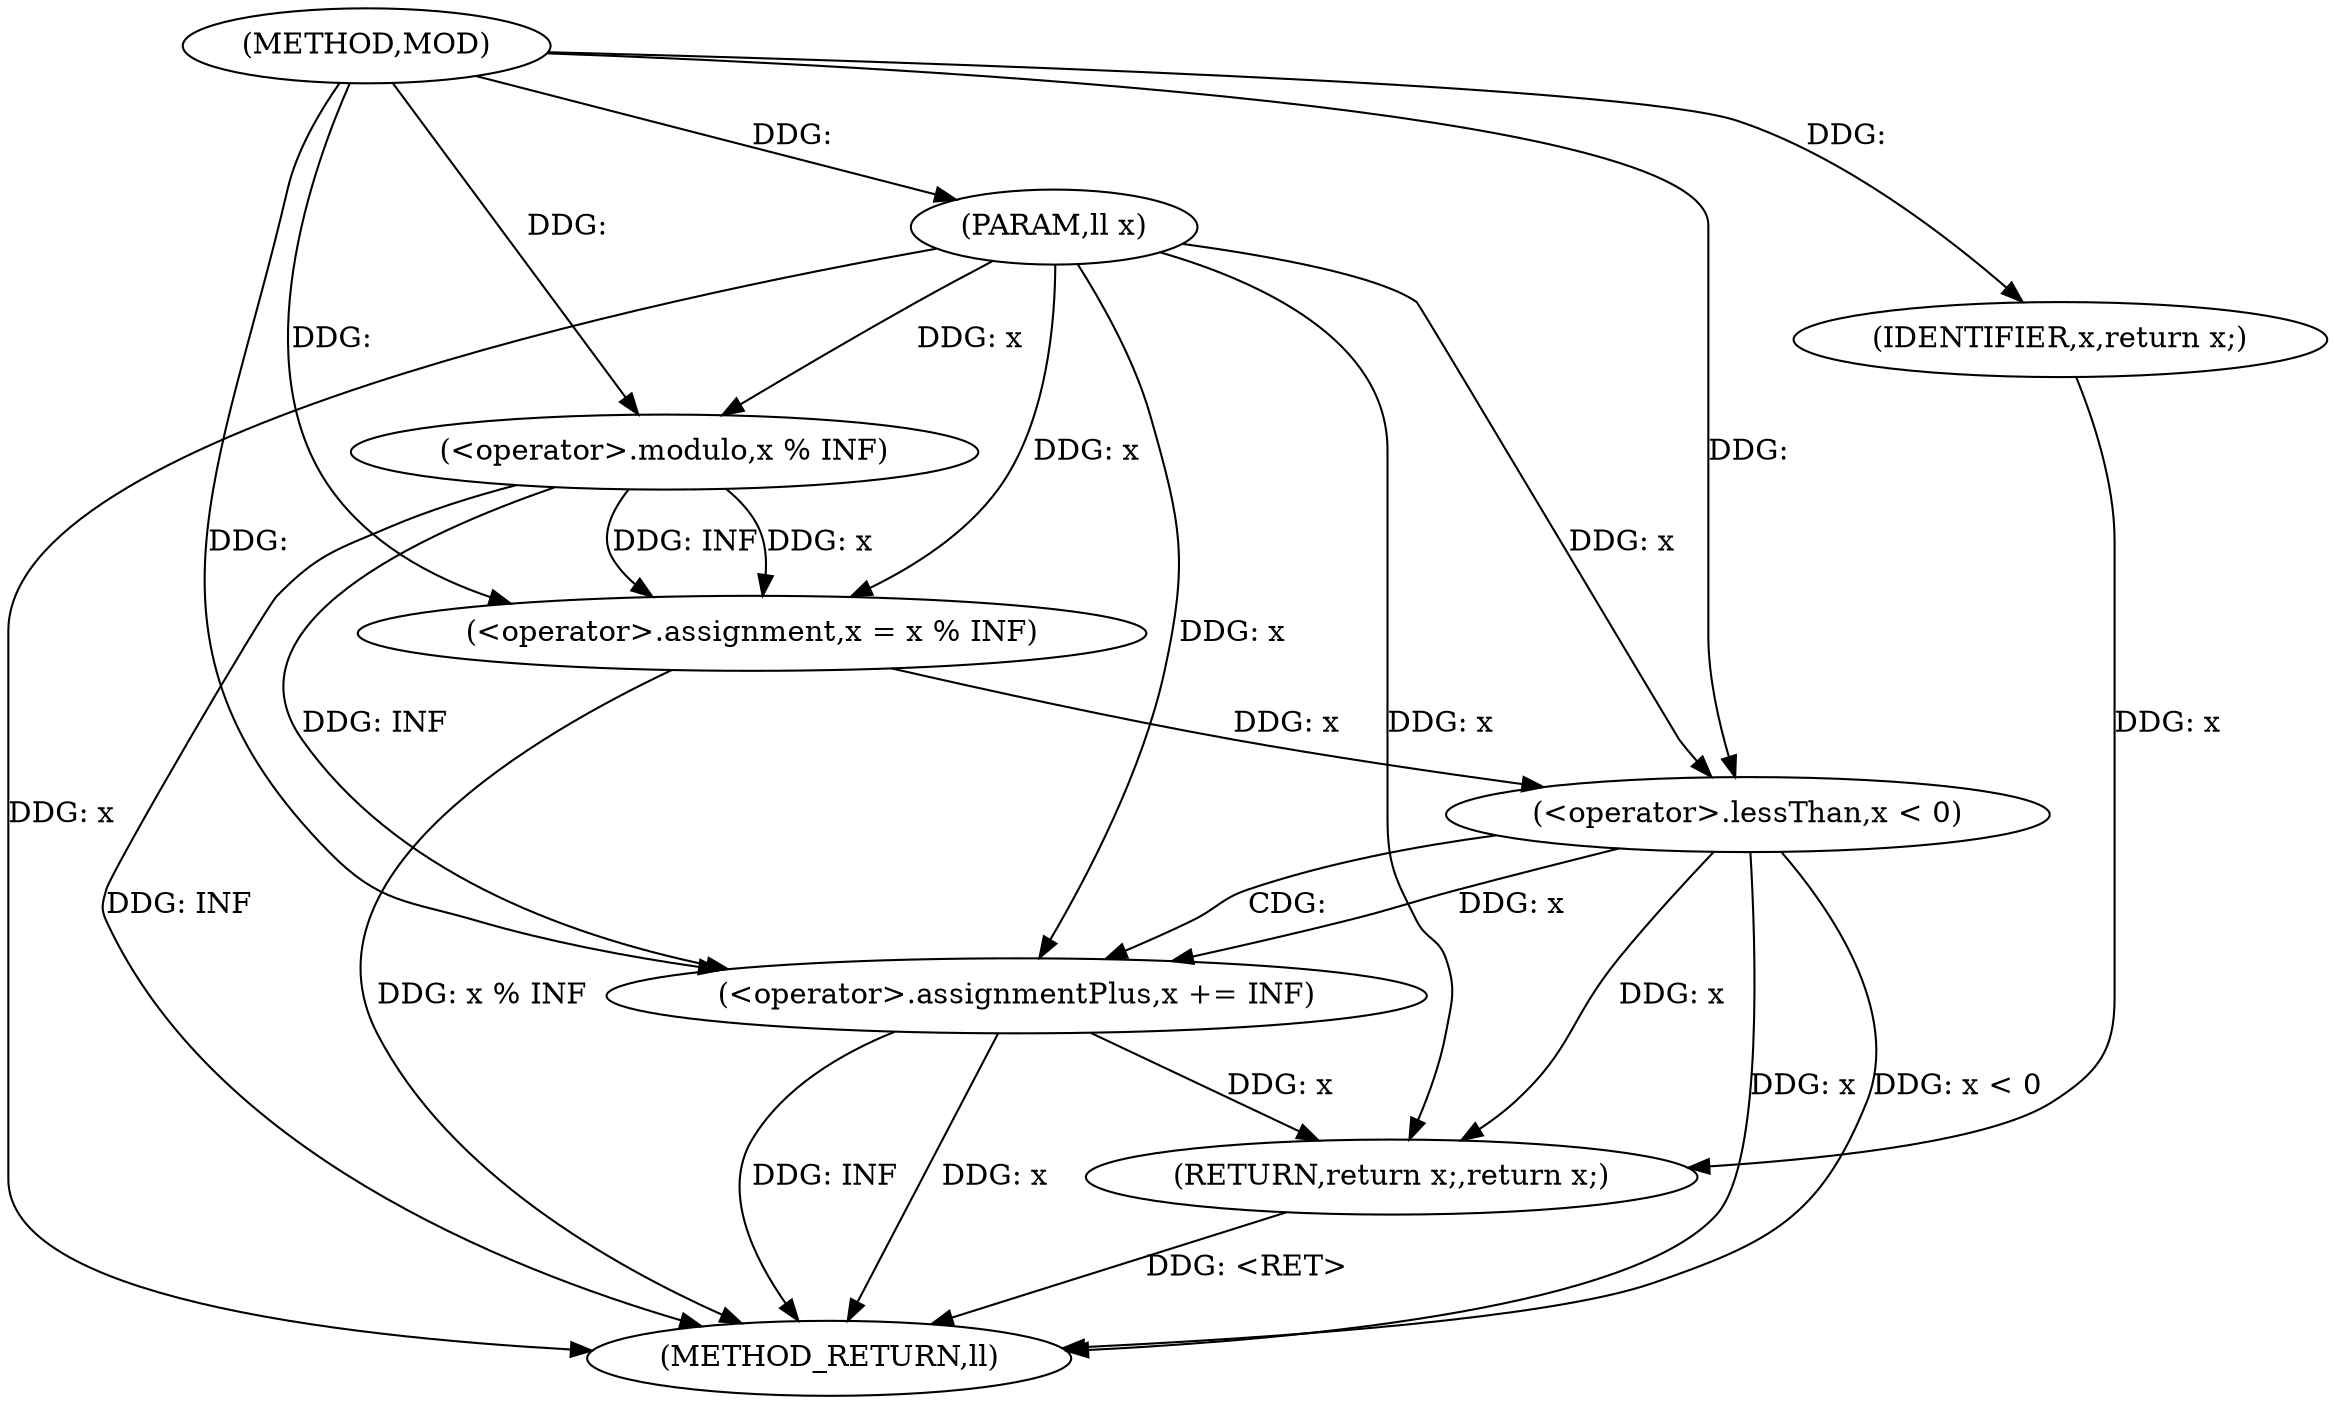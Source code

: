 digraph "MOD" {  
"1000113" [label = "(METHOD,MOD)" ]
"1000130" [label = "(METHOD_RETURN,ll)" ]
"1000114" [label = "(PARAM,ll x)" ]
"1000116" [label = "(<operator>.assignment,x = x % INF)" ]
"1000128" [label = "(RETURN,return x;,return x;)" ]
"1000122" [label = "(<operator>.lessThan,x < 0)" ]
"1000125" [label = "(<operator>.assignmentPlus,x += INF)" ]
"1000129" [label = "(IDENTIFIER,x,return x;)" ]
"1000118" [label = "(<operator>.modulo,x % INF)" ]
  "1000114" -> "1000130"  [ label = "DDG: x"] 
  "1000118" -> "1000130"  [ label = "DDG: INF"] 
  "1000116" -> "1000130"  [ label = "DDG: x % INF"] 
  "1000122" -> "1000130"  [ label = "DDG: x"] 
  "1000122" -> "1000130"  [ label = "DDG: x < 0"] 
  "1000125" -> "1000130"  [ label = "DDG: x"] 
  "1000125" -> "1000130"  [ label = "DDG: INF"] 
  "1000128" -> "1000130"  [ label = "DDG: <RET>"] 
  "1000113" -> "1000114"  [ label = "DDG: "] 
  "1000118" -> "1000116"  [ label = "DDG: INF"] 
  "1000118" -> "1000116"  [ label = "DDG: x"] 
  "1000129" -> "1000128"  [ label = "DDG: x"] 
  "1000122" -> "1000128"  [ label = "DDG: x"] 
  "1000125" -> "1000128"  [ label = "DDG: x"] 
  "1000114" -> "1000128"  [ label = "DDG: x"] 
  "1000114" -> "1000116"  [ label = "DDG: x"] 
  "1000113" -> "1000116"  [ label = "DDG: "] 
  "1000118" -> "1000125"  [ label = "DDG: INF"] 
  "1000113" -> "1000125"  [ label = "DDG: "] 
  "1000113" -> "1000129"  [ label = "DDG: "] 
  "1000114" -> "1000118"  [ label = "DDG: x"] 
  "1000113" -> "1000118"  [ label = "DDG: "] 
  "1000116" -> "1000122"  [ label = "DDG: x"] 
  "1000114" -> "1000122"  [ label = "DDG: x"] 
  "1000113" -> "1000122"  [ label = "DDG: "] 
  "1000122" -> "1000125"  [ label = "DDG: x"] 
  "1000114" -> "1000125"  [ label = "DDG: x"] 
  "1000122" -> "1000125"  [ label = "CDG: "] 
}

